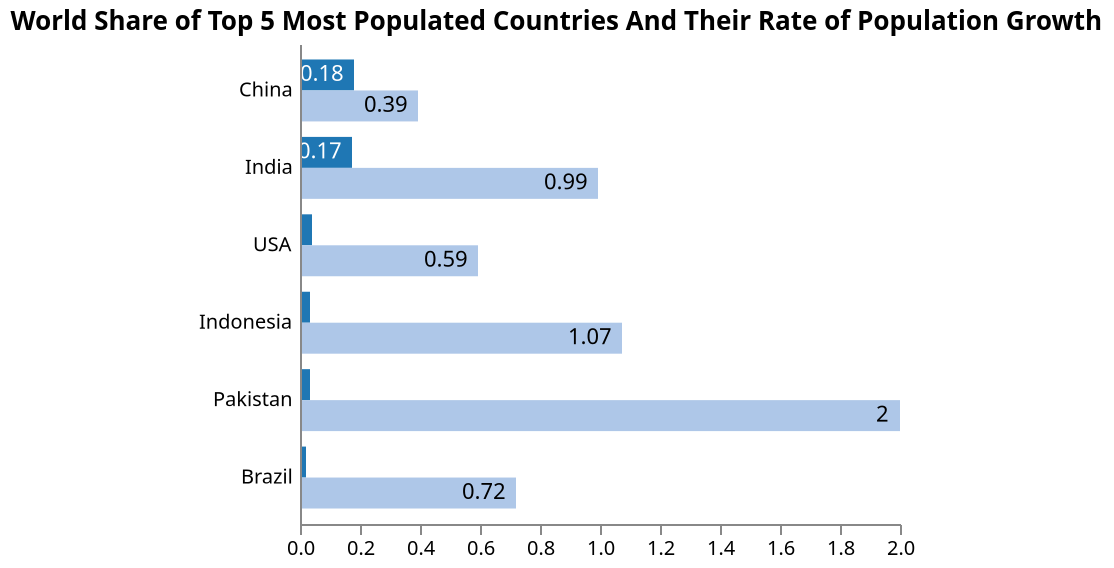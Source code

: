 {
  "$schema": "https://vega.github.io/schema/vega/v5.json",
  "title": "World Share of Top 5 Most Populated Countries And Their Rate of Population Growth",
  "width": 300,
  "height": 240,
  "padding": 5,
  "data": [
    {
      "name": "table",
      "values": [
        {"category": "China", "position": 0, "value": 0.18},
        {"category": "China", "position": 1, "value": 0.39},
        {"category": "India", "position": 0, "value": 0.17},
        {"category": "India", "position": 1, "value": 0.99},
        {"category": "USA", "position": 0, "value": 0.04},
        {"category": "USA", "position": 1, "value": 0.59},
        {"category": "Indonesia", "position": 0, "value": 0.03},
        {"category": "Indonesia", "position": 1, "value": 1.07},
        {"category": "Pakistan", "position": 0, "value": 0.03},
        {"category": "Pakistan", "position": 1, "value": 2},
        {"category": "Brazil", "position": 0, "value": 0.02},
        {"category": "Brazil", "position": 1, "value": 0.72}
      ]
    }
  ],
  "scales": [
    {
      "name": "yscale",
      "type": "band",
      "domain": {"data": "table", "field": "category"},
      "range": "height",
      "padding": 0.2
    },
    {
      "name": "xscale",
      "type": "linear",
      "domain": {"data": "table", "field": "value"},
      "range": "width",
      "round": true,
      "zero": true,
      "nice": true
    },
    {
      "name": "color",
      "type": "ordinal",
      "domain": {"data": "table", "field": "position"},
      "range": {"scheme": "category20"}
    }
  ],
  "axes": [
    {
      "orient": "left",
      "scale": "yscale",
      "tickSize": 0,
      "labelPadding": 4,
      "zindex": 1
    },
    {"orient": "bottom", "scale": "xscale"}
  ],
  "marks": [
    {
      "type": "group",
      "from": {
        "facet": {"data": "table", "name": "facet", "groupby": "category"}
      },
      "encode": {"enter": {"y": {"scale": "yscale", "field": "category"}}},
      "signals": [{"name": "height", "update": "bandwidth('yscale')"}],
      "scales": [
        {
          "name": "pos",
          "type": "band",
          "range": "height",
          "domain": {"data": "facet", "field": "position"}
        }
      ],
      "marks": [
        {
          "name": "bars",
          "from": {"data": "facet"},
          "type": "rect",
          "encode": {
            "enter": {
              "y": {"scale": "pos", "field": "position"},
              "height": {"scale": "pos", "band": 1},
              "x": {"scale": "xscale", "field": "value"},
              "x2": {"scale": "xscale", "value": 0},
              "fill": {"scale": "color", "field": "position"}
            }
          }
        },
        {
          "type": "text",
          "from": {"data": "bars"},
          "encode": {
            "enter": {
              "x": {"field": "x2", "offset": -5},
              "y": {"field": "y", "offset": {"field": "height", "mult": 0.5}},
              "fill": [
                {
                  "test": "contrast('white', datum.fill) > contrast('black', datum.fill)",
                  "value": "white"
                },
                {"value": "black"}
              ],
              "align": {"value": "right"},
              "baseline": {"value": "middle"},
              "text": {"field": "datum.value"}
            }
          }
        }
      ]
    }
  ],
  "config": {}
}